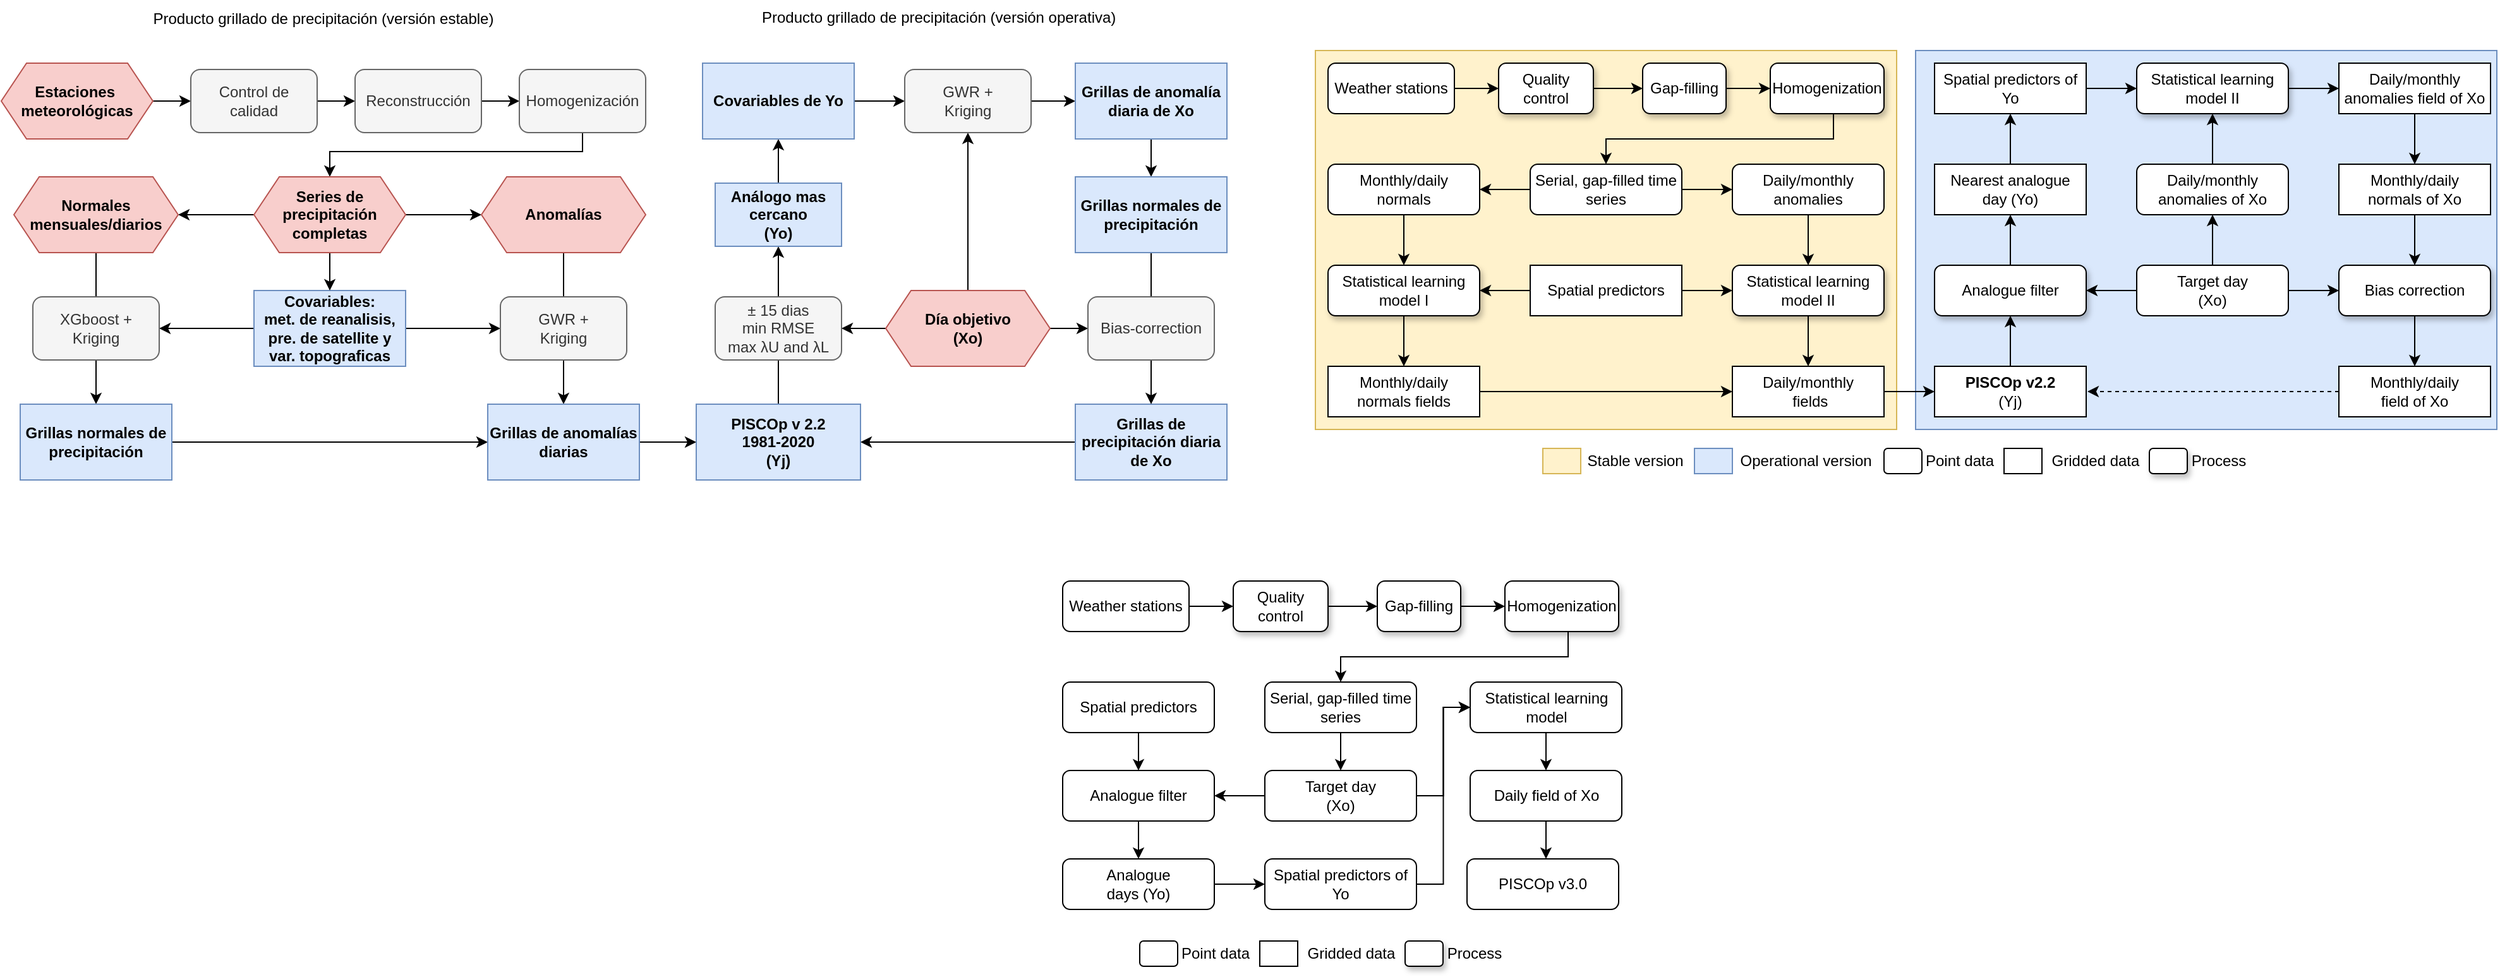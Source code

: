 <mxfile version="21.6.9" type="github">
  <diagram id="sS3vLbdQYCUNgHS4aMn6" name="Page-1">
    <mxGraphModel dx="1339" dy="639" grid="1" gridSize="10" guides="1" tooltips="1" connect="1" arrows="1" fold="1" page="1" pageScale="1" pageWidth="827" pageHeight="1169" math="1" shadow="0">
      <root>
        <mxCell id="0" />
        <mxCell id="1" parent="0" />
        <mxCell id="i-kIbiZcnTvoaVWzt7tH-67" style="edgeStyle=orthogonalEdgeStyle;rounded=0;orthogonalLoop=1;jettySize=auto;html=1;entryX=0.5;entryY=1;entryDx=0;entryDy=0;" parent="1" source="i-kIbiZcnTvoaVWzt7tH-3" target="i-kIbiZcnTvoaVWzt7tH-66" edge="1">
          <mxGeometry relative="1" as="geometry" />
        </mxCell>
        <mxCell id="i-kIbiZcnTvoaVWzt7tH-3" value="PISCOp v 2.2 &lt;br&gt;1981-2020&lt;br&gt;(Yj)" style="rounded=0;whiteSpace=wrap;html=1;fontStyle=1;fillColor=#dae8fc;strokeColor=#6c8ebf;" parent="1" vertex="1">
          <mxGeometry x="600" y="370" width="130" height="60" as="geometry" />
        </mxCell>
        <mxCell id="i-kIbiZcnTvoaVWzt7tH-29" style="edgeStyle=orthogonalEdgeStyle;rounded=0;orthogonalLoop=1;jettySize=auto;html=1;entryX=0;entryY=0.5;entryDx=0;entryDy=0;" parent="1" target="i-kIbiZcnTvoaVWzt7tH-24" edge="1">
          <mxGeometry relative="1" as="geometry">
            <mxPoint x="169.989" y="130.034" as="sourcePoint" />
          </mxGeometry>
        </mxCell>
        <mxCell id="i-kIbiZcnTvoaVWzt7tH-30" style="edgeStyle=orthogonalEdgeStyle;rounded=0;orthogonalLoop=1;jettySize=auto;html=1;" parent="1" source="i-kIbiZcnTvoaVWzt7tH-24" edge="1">
          <mxGeometry relative="1" as="geometry">
            <mxPoint x="330" y="130" as="targetPoint" />
          </mxGeometry>
        </mxCell>
        <mxCell id="i-kIbiZcnTvoaVWzt7tH-24" value="Control de &lt;br&gt;calidad" style="rounded=1;whiteSpace=wrap;html=1;fillColor=#f5f5f5;strokeColor=#666666;fontColor=#333333;" parent="1" vertex="1">
          <mxGeometry x="200" y="105" width="100" height="50" as="geometry" />
        </mxCell>
        <mxCell id="i-kIbiZcnTvoaVWzt7tH-31" style="edgeStyle=orthogonalEdgeStyle;rounded=0;orthogonalLoop=1;jettySize=auto;html=1;" parent="1" source="i-kIbiZcnTvoaVWzt7tH-25" edge="1">
          <mxGeometry relative="1" as="geometry">
            <mxPoint x="460" y="130" as="targetPoint" />
          </mxGeometry>
        </mxCell>
        <mxCell id="i-kIbiZcnTvoaVWzt7tH-25" value="Reconstrucción" style="rounded=1;whiteSpace=wrap;html=1;fillColor=#f5f5f5;strokeColor=#666666;fontColor=#333333;" parent="1" vertex="1">
          <mxGeometry x="330" y="105" width="100" height="50" as="geometry" />
        </mxCell>
        <mxCell id="i-kIbiZcnTvoaVWzt7tH-32" style="edgeStyle=orthogonalEdgeStyle;rounded=0;orthogonalLoop=1;jettySize=auto;html=1;" parent="1" source="i-kIbiZcnTvoaVWzt7tH-26" edge="1">
          <mxGeometry relative="1" as="geometry">
            <mxPoint x="310" y="190" as="targetPoint" />
            <Array as="points">
              <mxPoint x="510" y="170" />
              <mxPoint x="310" y="170" />
            </Array>
          </mxGeometry>
        </mxCell>
        <mxCell id="i-kIbiZcnTvoaVWzt7tH-26" value="Homogenización" style="rounded=1;whiteSpace=wrap;html=1;fillColor=#f5f5f5;strokeColor=#666666;fontColor=#333333;" parent="1" vertex="1">
          <mxGeometry x="460" y="105" width="100" height="50" as="geometry" />
        </mxCell>
        <mxCell id="i-kIbiZcnTvoaVWzt7tH-34" style="edgeStyle=orthogonalEdgeStyle;rounded=0;orthogonalLoop=1;jettySize=auto;html=1;entryX=0;entryY=0.5;entryDx=0;entryDy=0;" parent="1" edge="1">
          <mxGeometry relative="1" as="geometry">
            <mxPoint x="360" y="220" as="sourcePoint" />
            <mxPoint x="430" y="220" as="targetPoint" />
          </mxGeometry>
        </mxCell>
        <mxCell id="i-kIbiZcnTvoaVWzt7tH-35" style="edgeStyle=orthogonalEdgeStyle;rounded=0;orthogonalLoop=1;jettySize=auto;html=1;" parent="1" edge="1">
          <mxGeometry relative="1" as="geometry">
            <mxPoint x="250" y="220" as="sourcePoint" />
            <mxPoint x="190" y="220" as="targetPoint" />
          </mxGeometry>
        </mxCell>
        <mxCell id="i-kIbiZcnTvoaVWzt7tH-53" style="edgeStyle=orthogonalEdgeStyle;rounded=0;orthogonalLoop=1;jettySize=auto;html=1;entryX=1;entryY=0.5;entryDx=0;entryDy=0;" parent="1" source="i-kIbiZcnTvoaVWzt7tH-37" target="i-kIbiZcnTvoaVWzt7tH-49" edge="1">
          <mxGeometry relative="1" as="geometry" />
        </mxCell>
        <mxCell id="i-kIbiZcnTvoaVWzt7tH-60" style="edgeStyle=orthogonalEdgeStyle;rounded=0;orthogonalLoop=1;jettySize=auto;html=1;entryX=0;entryY=0.5;entryDx=0;entryDy=0;" parent="1" source="i-kIbiZcnTvoaVWzt7tH-37" target="i-kIbiZcnTvoaVWzt7tH-50" edge="1">
          <mxGeometry relative="1" as="geometry" />
        </mxCell>
        <mxCell id="i-kIbiZcnTvoaVWzt7tH-37" value="Covariables:&lt;br&gt;met. de reanalisis, pre. de satellite y var. topograficas" style="rounded=1;whiteSpace=wrap;html=1;arcSize=0;fontStyle=1;fillColor=#dae8fc;strokeColor=#6c8ebf;" parent="1" vertex="1">
          <mxGeometry x="250" y="280" width="120" height="60" as="geometry" />
        </mxCell>
        <mxCell id="i-kIbiZcnTvoaVWzt7tH-43" style="edgeStyle=orthogonalEdgeStyle;rounded=0;orthogonalLoop=1;jettySize=auto;html=1;entryX=0.5;entryY=0;entryDx=0;entryDy=0;" parent="1" source="i-kIbiZcnTvoaVWzt7tH-41" target="i-kIbiZcnTvoaVWzt7tH-37" edge="1">
          <mxGeometry relative="1" as="geometry" />
        </mxCell>
        <mxCell id="i-kIbiZcnTvoaVWzt7tH-41" value="&lt;b style=&quot;&quot;&gt;Series de precipitación completas&lt;/b&gt;" style="shape=hexagon;perimeter=hexagonPerimeter2;whiteSpace=wrap;html=1;fixedSize=1;rounded=0;fillColor=#f8cecc;strokeColor=#b85450;" parent="1" vertex="1">
          <mxGeometry x="250" y="190" width="120" height="60" as="geometry" />
        </mxCell>
        <mxCell id="i-kIbiZcnTvoaVWzt7tH-44" value="&lt;b style=&quot;&quot;&gt;Estaciones&amp;nbsp;&lt;br&gt;&lt;/b&gt;&lt;b&gt;meteorológicas&lt;/b&gt;" style="shape=hexagon;perimeter=hexagonPerimeter2;whiteSpace=wrap;html=1;fixedSize=1;rounded=0;fillColor=#f8cecc;strokeColor=#b85450;" parent="1" vertex="1">
          <mxGeometry x="50" y="100" width="120" height="60" as="geometry" />
        </mxCell>
        <mxCell id="i-kIbiZcnTvoaVWzt7tH-56" style="edgeStyle=orthogonalEdgeStyle;rounded=0;orthogonalLoop=1;jettySize=auto;html=1;entryX=0.5;entryY=0;entryDx=0;entryDy=0;" parent="1" source="i-kIbiZcnTvoaVWzt7tH-45" target="i-kIbiZcnTvoaVWzt7tH-51" edge="1">
          <mxGeometry relative="1" as="geometry" />
        </mxCell>
        <mxCell id="i-kIbiZcnTvoaVWzt7tH-45" value="&lt;b&gt;Normales mensuales/diarios&lt;/b&gt;" style="shape=hexagon;perimeter=hexagonPerimeter2;whiteSpace=wrap;html=1;fixedSize=1;rounded=0;fillColor=#f8cecc;strokeColor=#b85450;" parent="1" vertex="1">
          <mxGeometry x="60" y="190" width="130" height="60" as="geometry" />
        </mxCell>
        <mxCell id="i-kIbiZcnTvoaVWzt7tH-58" style="edgeStyle=orthogonalEdgeStyle;rounded=0;orthogonalLoop=1;jettySize=auto;html=1;entryX=0.5;entryY=0;entryDx=0;entryDy=0;" parent="1" source="i-kIbiZcnTvoaVWzt7tH-46" target="i-kIbiZcnTvoaVWzt7tH-57" edge="1">
          <mxGeometry relative="1" as="geometry" />
        </mxCell>
        <mxCell id="i-kIbiZcnTvoaVWzt7tH-46" value="&lt;b&gt;Anomalías&lt;/b&gt;" style="shape=hexagon;perimeter=hexagonPerimeter2;whiteSpace=wrap;html=1;fixedSize=1;rounded=0;fillColor=#f8cecc;strokeColor=#b85450;" parent="1" vertex="1">
          <mxGeometry x="430" y="190" width="130" height="60" as="geometry" />
        </mxCell>
        <mxCell id="i-kIbiZcnTvoaVWzt7tH-49" value="XGboost +&lt;br&gt;Kriging" style="rounded=1;whiteSpace=wrap;html=1;fillColor=#f5f5f5;strokeColor=#666666;fontColor=#333333;" parent="1" vertex="1">
          <mxGeometry x="75" y="285" width="100" height="50" as="geometry" />
        </mxCell>
        <mxCell id="i-kIbiZcnTvoaVWzt7tH-50" value="GWR +&lt;br&gt;Kriging" style="rounded=1;whiteSpace=wrap;html=1;fillColor=#f5f5f5;strokeColor=#666666;fontColor=#333333;" parent="1" vertex="1">
          <mxGeometry x="445" y="285" width="100" height="50" as="geometry" />
        </mxCell>
        <mxCell id="i-kIbiZcnTvoaVWzt7tH-61" style="edgeStyle=orthogonalEdgeStyle;rounded=0;orthogonalLoop=1;jettySize=auto;html=1;entryX=0;entryY=0.5;entryDx=0;entryDy=0;" parent="1" source="i-kIbiZcnTvoaVWzt7tH-51" target="i-kIbiZcnTvoaVWzt7tH-57" edge="1">
          <mxGeometry relative="1" as="geometry" />
        </mxCell>
        <mxCell id="i-kIbiZcnTvoaVWzt7tH-51" value="Grillas normales de precipitación" style="rounded=1;whiteSpace=wrap;html=1;arcSize=0;fontStyle=1;fillColor=#dae8fc;strokeColor=#6c8ebf;" parent="1" vertex="1">
          <mxGeometry x="65" y="370" width="120" height="60" as="geometry" />
        </mxCell>
        <mxCell id="i-kIbiZcnTvoaVWzt7tH-62" style="edgeStyle=orthogonalEdgeStyle;rounded=0;orthogonalLoop=1;jettySize=auto;html=1;entryX=0;entryY=0.5;entryDx=0;entryDy=0;" parent="1" source="i-kIbiZcnTvoaVWzt7tH-57" target="i-kIbiZcnTvoaVWzt7tH-3" edge="1">
          <mxGeometry relative="1" as="geometry" />
        </mxCell>
        <mxCell id="i-kIbiZcnTvoaVWzt7tH-57" value="Grillas de anomalías diarias" style="rounded=1;whiteSpace=wrap;html=1;arcSize=0;fontStyle=1;fillColor=#dae8fc;strokeColor=#6c8ebf;" parent="1" vertex="1">
          <mxGeometry x="435" y="370" width="120" height="60" as="geometry" />
        </mxCell>
        <mxCell id="i-kIbiZcnTvoaVWzt7tH-65" value="± 15 dias&lt;br&gt;min RMSE&lt;br&gt;max&amp;nbsp;λU and λL" style="rounded=1;whiteSpace=wrap;html=1;fillColor=#f5f5f5;strokeColor=#666666;fontColor=#333333;" parent="1" vertex="1">
          <mxGeometry x="615" y="285" width="100" height="50" as="geometry" />
        </mxCell>
        <mxCell id="i-kIbiZcnTvoaVWzt7tH-74" style="edgeStyle=orthogonalEdgeStyle;rounded=0;orthogonalLoop=1;jettySize=auto;html=1;entryX=0.5;entryY=1;entryDx=0;entryDy=0;" parent="1" source="i-kIbiZcnTvoaVWzt7tH-66" target="i-kIbiZcnTvoaVWzt7tH-70" edge="1">
          <mxGeometry relative="1" as="geometry" />
        </mxCell>
        <mxCell id="i-kIbiZcnTvoaVWzt7tH-66" value="Análogo mas cercano&lt;br&gt;(Yo)" style="rounded=1;whiteSpace=wrap;html=1;arcSize=0;fontStyle=1;fillColor=#dae8fc;strokeColor=#6c8ebf;" parent="1" vertex="1">
          <mxGeometry x="615" y="195" width="100" height="50" as="geometry" />
        </mxCell>
        <mxCell id="i-kIbiZcnTvoaVWzt7tH-69" style="edgeStyle=orthogonalEdgeStyle;rounded=0;orthogonalLoop=1;jettySize=auto;html=1;entryX=1;entryY=0.5;entryDx=0;entryDy=0;" parent="1" source="i-kIbiZcnTvoaVWzt7tH-68" target="i-kIbiZcnTvoaVWzt7tH-65" edge="1">
          <mxGeometry relative="1" as="geometry" />
        </mxCell>
        <mxCell id="i-kIbiZcnTvoaVWzt7tH-73" style="edgeStyle=orthogonalEdgeStyle;rounded=0;orthogonalLoop=1;jettySize=auto;html=1;entryX=0.5;entryY=1;entryDx=0;entryDy=0;" parent="1" source="i-kIbiZcnTvoaVWzt7tH-68" target="i-kIbiZcnTvoaVWzt7tH-72" edge="1">
          <mxGeometry relative="1" as="geometry">
            <mxPoint x="815" y="190" as="targetPoint" />
          </mxGeometry>
        </mxCell>
        <mxCell id="i-kIbiZcnTvoaVWzt7tH-87" style="edgeStyle=orthogonalEdgeStyle;rounded=0;orthogonalLoop=1;jettySize=auto;html=1;entryX=0;entryY=0.5;entryDx=0;entryDy=0;" parent="1" source="i-kIbiZcnTvoaVWzt7tH-68" target="i-kIbiZcnTvoaVWzt7tH-86" edge="1">
          <mxGeometry relative="1" as="geometry" />
        </mxCell>
        <mxCell id="i-kIbiZcnTvoaVWzt7tH-68" value="&lt;b&gt;Día&amp;nbsp;objetivo&lt;/b&gt;&lt;br&gt;&lt;b&gt;(Xo)&lt;/b&gt;" style="shape=hexagon;perimeter=hexagonPerimeter2;whiteSpace=wrap;html=1;fixedSize=1;rounded=0;fillColor=#f8cecc;strokeColor=#b85450;" parent="1" vertex="1">
          <mxGeometry x="750" y="280" width="130" height="60" as="geometry" />
        </mxCell>
        <mxCell id="i-kIbiZcnTvoaVWzt7tH-71" style="edgeStyle=orthogonalEdgeStyle;rounded=0;orthogonalLoop=1;jettySize=auto;html=1;entryX=0;entryY=0.5;entryDx=0;entryDy=0;" parent="1" source="i-kIbiZcnTvoaVWzt7tH-70" target="i-kIbiZcnTvoaVWzt7tH-72" edge="1">
          <mxGeometry relative="1" as="geometry">
            <mxPoint x="760" y="130" as="targetPoint" />
          </mxGeometry>
        </mxCell>
        <mxCell id="i-kIbiZcnTvoaVWzt7tH-70" value="Covariables de Yo" style="rounded=1;whiteSpace=wrap;html=1;arcSize=0;fontStyle=1;fillColor=#dae8fc;strokeColor=#6c8ebf;" parent="1" vertex="1">
          <mxGeometry x="605" y="100" width="120" height="60" as="geometry" />
        </mxCell>
        <mxCell id="i-kIbiZcnTvoaVWzt7tH-75" style="edgeStyle=orthogonalEdgeStyle;rounded=0;orthogonalLoop=1;jettySize=auto;html=1;" parent="1" source="i-kIbiZcnTvoaVWzt7tH-72" edge="1">
          <mxGeometry relative="1" as="geometry">
            <mxPoint x="900" y="130" as="targetPoint" />
          </mxGeometry>
        </mxCell>
        <mxCell id="i-kIbiZcnTvoaVWzt7tH-72" value="GWR +&lt;br&gt;Kriging" style="rounded=1;whiteSpace=wrap;html=1;fillColor=#f5f5f5;strokeColor=#666666;fontColor=#333333;" parent="1" vertex="1">
          <mxGeometry x="765" y="105" width="100" height="50" as="geometry" />
        </mxCell>
        <mxCell id="i-kIbiZcnTvoaVWzt7tH-81" style="edgeStyle=orthogonalEdgeStyle;rounded=0;orthogonalLoop=1;jettySize=auto;html=1;" parent="1" source="i-kIbiZcnTvoaVWzt7tH-76" target="i-kIbiZcnTvoaVWzt7tH-79" edge="1">
          <mxGeometry relative="1" as="geometry" />
        </mxCell>
        <mxCell id="i-kIbiZcnTvoaVWzt7tH-76" value="Grillas de anomalía diaria de Xo" style="rounded=1;whiteSpace=wrap;html=1;arcSize=0;fontStyle=1;fillColor=#dae8fc;strokeColor=#6c8ebf;" parent="1" vertex="1">
          <mxGeometry x="900" y="100" width="120" height="60" as="geometry" />
        </mxCell>
        <mxCell id="i-kIbiZcnTvoaVWzt7tH-83" style="edgeStyle=orthogonalEdgeStyle;rounded=0;orthogonalLoop=1;jettySize=auto;html=1;entryX=1;entryY=0.5;entryDx=0;entryDy=0;" parent="1" source="i-kIbiZcnTvoaVWzt7tH-78" target="i-kIbiZcnTvoaVWzt7tH-3" edge="1">
          <mxGeometry relative="1" as="geometry" />
        </mxCell>
        <mxCell id="i-kIbiZcnTvoaVWzt7tH-78" value="Grillas de precipitación diaria de Xo" style="rounded=1;whiteSpace=wrap;html=1;arcSize=0;fontStyle=1;fillColor=#dae8fc;strokeColor=#6c8ebf;" parent="1" vertex="1">
          <mxGeometry x="900" y="370" width="120" height="60" as="geometry" />
        </mxCell>
        <mxCell id="i-kIbiZcnTvoaVWzt7tH-82" style="edgeStyle=orthogonalEdgeStyle;rounded=0;orthogonalLoop=1;jettySize=auto;html=1;entryX=0.5;entryY=0;entryDx=0;entryDy=0;" parent="1" source="i-kIbiZcnTvoaVWzt7tH-79" target="i-kIbiZcnTvoaVWzt7tH-78" edge="1">
          <mxGeometry relative="1" as="geometry" />
        </mxCell>
        <mxCell id="i-kIbiZcnTvoaVWzt7tH-79" value="Grillas normales de precipitación" style="rounded=1;whiteSpace=wrap;html=1;arcSize=0;fontStyle=1;fillColor=#dae8fc;strokeColor=#6c8ebf;" parent="1" vertex="1">
          <mxGeometry x="900" y="190" width="120" height="60" as="geometry" />
        </mxCell>
        <mxCell id="i-kIbiZcnTvoaVWzt7tH-84" value="Producto grillado de precipitación (versión estable)" style="text;html=1;strokeColor=none;fillColor=none;align=center;verticalAlign=middle;whiteSpace=wrap;rounded=0;" parent="1" vertex="1">
          <mxGeometry x="50" y="50" width="510" height="30" as="geometry" />
        </mxCell>
        <mxCell id="i-kIbiZcnTvoaVWzt7tH-85" value="&lt;span style=&quot;color: rgb(0, 0, 0); font-family: Helvetica; font-size: 12px; font-style: normal; font-variant-ligatures: normal; font-variant-caps: normal; font-weight: 400; letter-spacing: normal; orphans: 2; text-align: center; text-indent: 0px; text-transform: none; widows: 2; word-spacing: 0px; -webkit-text-stroke-width: 0px; text-decoration-thickness: initial; text-decoration-style: initial; text-decoration-color: initial; float: none; display: inline !important;&quot;&gt;Producto grillado de precipitación (versión operativa)&lt;/span&gt;" style="text;whiteSpace=wrap;html=1;" parent="1" vertex="1">
          <mxGeometry x="650" y="50" width="290" height="30" as="geometry" />
        </mxCell>
        <mxCell id="i-kIbiZcnTvoaVWzt7tH-86" value="Bias-correction" style="rounded=1;whiteSpace=wrap;html=1;fillColor=#f5f5f5;strokeColor=#666666;fontColor=#333333;" parent="1" vertex="1">
          <mxGeometry x="910" y="285" width="100" height="50" as="geometry" />
        </mxCell>
        <mxCell id="mpdh4M1Air6smqm6-CYA-55" value="" style="rounded=0;whiteSpace=wrap;html=1;fillColor=#dae8fc;strokeColor=#6c8ebf;strokeWidth=1;" parent="1" vertex="1">
          <mxGeometry x="1565" y="90" width="460" height="300" as="geometry" />
        </mxCell>
        <mxCell id="mpdh4M1Air6smqm6-CYA-54" value="" style="rounded=0;whiteSpace=wrap;html=1;fillColor=#fff2cc;strokeColor=#d6b656;strokeWidth=1;" parent="1" vertex="1">
          <mxGeometry x="1090" y="90" width="460" height="300" as="geometry" />
        </mxCell>
        <mxCell id="mpdh4M1Air6smqm6-CYA-3" value="Weather stations" style="rounded=1;whiteSpace=wrap;html=1;strokeWidth=1;" parent="1" vertex="1">
          <mxGeometry x="1100" y="100" width="100" height="40" as="geometry" />
        </mxCell>
        <mxCell id="mpdh4M1Air6smqm6-CYA-4" value="Quality &lt;br&gt;control" style="rounded=1;whiteSpace=wrap;html=1;glass=0;sketch=0;shadow=1;strokeWidth=1;" parent="1" vertex="1">
          <mxGeometry x="1235" y="100" width="75" height="40" as="geometry" />
        </mxCell>
        <mxCell id="mpdh4M1Air6smqm6-CYA-16" style="edgeStyle=orthogonalEdgeStyle;rounded=0;orthogonalLoop=1;jettySize=auto;html=1;strokeWidth=1;" parent="1" source="mpdh4M1Air6smqm6-CYA-3" target="mpdh4M1Air6smqm6-CYA-4" edge="1">
          <mxGeometry relative="1" as="geometry" />
        </mxCell>
        <mxCell id="mpdh4M1Air6smqm6-CYA-5" value="Gap-filling" style="rounded=1;whiteSpace=wrap;html=1;glass=0;sketch=0;shadow=1;strokeWidth=1;" parent="1" vertex="1">
          <mxGeometry x="1349" y="100" width="66" height="40" as="geometry" />
        </mxCell>
        <mxCell id="mpdh4M1Air6smqm6-CYA-17" style="edgeStyle=orthogonalEdgeStyle;rounded=0;orthogonalLoop=1;jettySize=auto;html=1;entryX=0;entryY=0.5;entryDx=0;entryDy=0;strokeWidth=1;" parent="1" source="mpdh4M1Air6smqm6-CYA-4" target="mpdh4M1Air6smqm6-CYA-5" edge="1">
          <mxGeometry relative="1" as="geometry" />
        </mxCell>
        <mxCell id="mpdh4M1Air6smqm6-CYA-6" value="Homogenization" style="rounded=1;whiteSpace=wrap;html=1;glass=0;sketch=0;shadow=1;strokeWidth=1;" parent="1" vertex="1">
          <mxGeometry x="1450" y="100" width="90" height="40" as="geometry" />
        </mxCell>
        <mxCell id="mpdh4M1Air6smqm6-CYA-18" style="edgeStyle=orthogonalEdgeStyle;rounded=0;orthogonalLoop=1;jettySize=auto;html=1;entryX=0;entryY=0.5;entryDx=0;entryDy=0;strokeWidth=1;" parent="1" source="mpdh4M1Air6smqm6-CYA-5" target="mpdh4M1Air6smqm6-CYA-6" edge="1">
          <mxGeometry relative="1" as="geometry" />
        </mxCell>
        <mxCell id="mpdh4M1Air6smqm6-CYA-7" value="Serial, gap-filled time series" style="rounded=1;whiteSpace=wrap;html=1;strokeWidth=1;" parent="1" vertex="1">
          <mxGeometry x="1260" y="180" width="120" height="40" as="geometry" />
        </mxCell>
        <mxCell id="mpdh4M1Air6smqm6-CYA-19" style="edgeStyle=orthogonalEdgeStyle;rounded=0;orthogonalLoop=1;jettySize=auto;html=1;entryX=0.5;entryY=0;entryDx=0;entryDy=0;strokeWidth=1;" parent="1" source="mpdh4M1Air6smqm6-CYA-6" target="mpdh4M1Air6smqm6-CYA-7" edge="1">
          <mxGeometry relative="1" as="geometry">
            <Array as="points">
              <mxPoint x="1500" y="160" />
              <mxPoint x="1320" y="160" />
            </Array>
          </mxGeometry>
        </mxCell>
        <mxCell id="mpdh4M1Air6smqm6-CYA-8" value="Monthly/daily &lt;br&gt;normals" style="rounded=1;whiteSpace=wrap;html=1;strokeWidth=1;" parent="1" vertex="1">
          <mxGeometry x="1100" y="180" width="120" height="40" as="geometry" />
        </mxCell>
        <mxCell id="mpdh4M1Air6smqm6-CYA-20" style="edgeStyle=orthogonalEdgeStyle;rounded=0;orthogonalLoop=1;jettySize=auto;html=1;entryX=1;entryY=0.5;entryDx=0;entryDy=0;strokeWidth=1;" parent="1" source="mpdh4M1Air6smqm6-CYA-7" target="mpdh4M1Air6smqm6-CYA-8" edge="1">
          <mxGeometry relative="1" as="geometry" />
        </mxCell>
        <mxCell id="mpdh4M1Air6smqm6-CYA-60" style="edgeStyle=orthogonalEdgeStyle;rounded=0;orthogonalLoop=1;jettySize=auto;html=1;entryX=0.5;entryY=0;entryDx=0;entryDy=0;strokeWidth=1;targetPerimeterSpacing=1;" parent="1" source="mpdh4M1Air6smqm6-CYA-9" target="mpdh4M1Air6smqm6-CYA-12" edge="1">
          <mxGeometry relative="1" as="geometry" />
        </mxCell>
        <mxCell id="mpdh4M1Air6smqm6-CYA-9" value="Daily/monthly anomalies" style="rounded=1;whiteSpace=wrap;html=1;strokeWidth=1;" parent="1" vertex="1">
          <mxGeometry x="1420" y="180" width="120" height="40" as="geometry" />
        </mxCell>
        <mxCell id="mpdh4M1Air6smqm6-CYA-21" style="edgeStyle=orthogonalEdgeStyle;rounded=0;orthogonalLoop=1;jettySize=auto;html=1;entryX=0;entryY=0.5;entryDx=0;entryDy=0;strokeWidth=1;" parent="1" source="mpdh4M1Air6smqm6-CYA-7" target="mpdh4M1Air6smqm6-CYA-9" edge="1">
          <mxGeometry relative="1" as="geometry" />
        </mxCell>
        <mxCell id="mpdh4M1Air6smqm6-CYA-10" value="Spatial predictors" style="rounded=0;whiteSpace=wrap;html=1;strokeWidth=1;" parent="1" vertex="1">
          <mxGeometry x="1260" y="260" width="120" height="40" as="geometry" />
        </mxCell>
        <mxCell id="mpdh4M1Air6smqm6-CYA-11" value="Statistical learning model I" style="rounded=1;whiteSpace=wrap;html=1;glass=0;sketch=0;shadow=1;strokeWidth=1;" parent="1" vertex="1">
          <mxGeometry x="1100" y="260" width="120" height="40" as="geometry" />
        </mxCell>
        <mxCell id="mpdh4M1Air6smqm6-CYA-22" style="edgeStyle=orthogonalEdgeStyle;rounded=0;orthogonalLoop=1;jettySize=auto;html=1;entryX=0.5;entryY=0;entryDx=0;entryDy=0;strokeWidth=1;" parent="1" source="mpdh4M1Air6smqm6-CYA-8" target="mpdh4M1Air6smqm6-CYA-11" edge="1">
          <mxGeometry relative="1" as="geometry" />
        </mxCell>
        <mxCell id="mpdh4M1Air6smqm6-CYA-23" style="edgeStyle=orthogonalEdgeStyle;rounded=0;orthogonalLoop=1;jettySize=auto;html=1;entryX=1;entryY=0.5;entryDx=0;entryDy=0;strokeWidth=1;" parent="1" source="mpdh4M1Air6smqm6-CYA-10" target="mpdh4M1Air6smqm6-CYA-11" edge="1">
          <mxGeometry relative="1" as="geometry" />
        </mxCell>
        <mxCell id="mpdh4M1Air6smqm6-CYA-12" value="Statistical learning model II" style="rounded=1;whiteSpace=wrap;html=1;glass=0;sketch=0;shadow=1;strokeWidth=1;" parent="1" vertex="1">
          <mxGeometry x="1420" y="260" width="120" height="40" as="geometry" />
        </mxCell>
        <mxCell id="mpdh4M1Air6smqm6-CYA-24" style="edgeStyle=orthogonalEdgeStyle;rounded=0;orthogonalLoop=1;jettySize=auto;html=1;entryX=0;entryY=0.5;entryDx=0;entryDy=0;strokeWidth=1;" parent="1" source="mpdh4M1Air6smqm6-CYA-10" target="mpdh4M1Air6smqm6-CYA-12" edge="1">
          <mxGeometry relative="1" as="geometry" />
        </mxCell>
        <mxCell id="mpdh4M1Air6smqm6-CYA-13" value="Monthly/daily&lt;br&gt;normals&amp;nbsp;fields" style="rounded=0;whiteSpace=wrap;html=1;strokeWidth=1;" parent="1" vertex="1">
          <mxGeometry x="1100" y="340" width="120" height="40" as="geometry" />
        </mxCell>
        <mxCell id="mpdh4M1Air6smqm6-CYA-25" style="edgeStyle=orthogonalEdgeStyle;rounded=0;orthogonalLoop=1;jettySize=auto;html=1;entryX=0.5;entryY=0;entryDx=0;entryDy=0;strokeWidth=1;" parent="1" source="mpdh4M1Air6smqm6-CYA-11" target="mpdh4M1Air6smqm6-CYA-13" edge="1">
          <mxGeometry relative="1" as="geometry" />
        </mxCell>
        <mxCell id="mpdh4M1Air6smqm6-CYA-14" value="Daily/monthly&lt;br&gt;&amp;nbsp;fields" style="rounded=0;whiteSpace=wrap;html=1;strokeWidth=1;" parent="1" vertex="1">
          <mxGeometry x="1420" y="340" width="120" height="40" as="geometry" />
        </mxCell>
        <mxCell id="mpdh4M1Air6smqm6-CYA-26" style="edgeStyle=orthogonalEdgeStyle;rounded=0;orthogonalLoop=1;jettySize=auto;html=1;entryX=0.5;entryY=0;entryDx=0;entryDy=0;strokeWidth=1;" parent="1" source="mpdh4M1Air6smqm6-CYA-12" target="mpdh4M1Air6smqm6-CYA-14" edge="1">
          <mxGeometry relative="1" as="geometry" />
        </mxCell>
        <mxCell id="mpdh4M1Air6smqm6-CYA-15" style="edgeStyle=orthogonalEdgeStyle;rounded=0;orthogonalLoop=1;jettySize=auto;html=1;entryX=0;entryY=0.5;entryDx=0;entryDy=0;strokeWidth=1;" parent="1" source="mpdh4M1Air6smqm6-CYA-13" target="mpdh4M1Air6smqm6-CYA-14" edge="1">
          <mxGeometry relative="1" as="geometry" />
        </mxCell>
        <mxCell id="mpdh4M1Air6smqm6-CYA-28" value="&lt;b&gt;PISCOp v2.2&lt;br&gt;&lt;/b&gt;(Yj)" style="rounded=0;whiteSpace=wrap;html=1;strokeWidth=1;" parent="1" vertex="1">
          <mxGeometry x="1580" y="340" width="120" height="40" as="geometry" />
        </mxCell>
        <mxCell id="mpdh4M1Air6smqm6-CYA-49" style="edgeStyle=orthogonalEdgeStyle;rounded=0;orthogonalLoop=1;jettySize=auto;html=1;entryX=0;entryY=0.5;entryDx=0;entryDy=0;strokeWidth=1;" parent="1" source="mpdh4M1Air6smqm6-CYA-14" target="mpdh4M1Air6smqm6-CYA-28" edge="1">
          <mxGeometry relative="1" as="geometry" />
        </mxCell>
        <mxCell id="mpdh4M1Air6smqm6-CYA-29" value="Analogue filter" style="rounded=1;whiteSpace=wrap;html=1;glass=0;sketch=0;shadow=1;strokeWidth=1;" parent="1" vertex="1">
          <mxGeometry x="1580" y="260" width="120" height="40" as="geometry" />
        </mxCell>
        <mxCell id="mpdh4M1Air6smqm6-CYA-40" style="edgeStyle=orthogonalEdgeStyle;rounded=0;orthogonalLoop=1;jettySize=auto;html=1;entryX=0.5;entryY=1;entryDx=0;entryDy=0;strokeWidth=1;" parent="1" source="mpdh4M1Air6smqm6-CYA-28" target="mpdh4M1Air6smqm6-CYA-29" edge="1">
          <mxGeometry relative="1" as="geometry" />
        </mxCell>
        <mxCell id="mpdh4M1Air6smqm6-CYA-30" value="Nearest analogue &lt;br&gt;day (Yo)" style="rounded=0;whiteSpace=wrap;html=1;strokeWidth=1;" parent="1" vertex="1">
          <mxGeometry x="1580" y="180" width="120" height="40" as="geometry" />
        </mxCell>
        <mxCell id="mpdh4M1Air6smqm6-CYA-41" style="edgeStyle=orthogonalEdgeStyle;rounded=0;orthogonalLoop=1;jettySize=auto;html=1;strokeWidth=1;" parent="1" source="mpdh4M1Air6smqm6-CYA-29" target="mpdh4M1Air6smqm6-CYA-30" edge="1">
          <mxGeometry relative="1" as="geometry" />
        </mxCell>
        <mxCell id="mpdh4M1Air6smqm6-CYA-31" value="Spatial predictors of Yo" style="rounded=0;whiteSpace=wrap;html=1;strokeWidth=1;" parent="1" vertex="1">
          <mxGeometry x="1580" y="100" width="120" height="40" as="geometry" />
        </mxCell>
        <mxCell id="mpdh4M1Air6smqm6-CYA-42" style="edgeStyle=orthogonalEdgeStyle;rounded=0;orthogonalLoop=1;jettySize=auto;html=1;strokeWidth=1;" parent="1" source="mpdh4M1Air6smqm6-CYA-30" target="mpdh4M1Air6smqm6-CYA-31" edge="1">
          <mxGeometry relative="1" as="geometry" />
        </mxCell>
        <mxCell id="mpdh4M1Air6smqm6-CYA-68" style="edgeStyle=orthogonalEdgeStyle;rounded=0;orthogonalLoop=1;jettySize=auto;html=1;entryX=0;entryY=0.5;entryDx=0;entryDy=0;strokeWidth=1;targetPerimeterSpacing=1;" parent="1" source="mpdh4M1Air6smqm6-CYA-32" target="mpdh4M1Air6smqm6-CYA-67" edge="1">
          <mxGeometry relative="1" as="geometry" />
        </mxCell>
        <mxCell id="mpdh4M1Air6smqm6-CYA-32" value="Statistical learning model II" style="rounded=1;whiteSpace=wrap;html=1;glass=0;sketch=0;shadow=1;strokeWidth=1;" parent="1" vertex="1">
          <mxGeometry x="1740" y="100" width="120" height="40" as="geometry" />
        </mxCell>
        <mxCell id="mpdh4M1Air6smqm6-CYA-43" style="edgeStyle=orthogonalEdgeStyle;rounded=0;orthogonalLoop=1;jettySize=auto;html=1;entryX=0;entryY=0.5;entryDx=0;entryDy=0;strokeWidth=1;" parent="1" source="mpdh4M1Air6smqm6-CYA-31" target="mpdh4M1Air6smqm6-CYA-32" edge="1">
          <mxGeometry relative="1" as="geometry" />
        </mxCell>
        <mxCell id="mpdh4M1Air6smqm6-CYA-65" style="edgeStyle=orthogonalEdgeStyle;rounded=0;orthogonalLoop=1;jettySize=auto;html=1;entryX=0.5;entryY=1;entryDx=0;entryDy=0;strokeWidth=1;targetPerimeterSpacing=1;" parent="1" source="mpdh4M1Air6smqm6-CYA-35" target="mpdh4M1Air6smqm6-CYA-32" edge="1">
          <mxGeometry relative="1" as="geometry" />
        </mxCell>
        <mxCell id="mpdh4M1Air6smqm6-CYA-35" value="Daily/monthly anomalies of Xo" style="rounded=1;whiteSpace=wrap;html=1;strokeWidth=1;" parent="1" vertex="1">
          <mxGeometry x="1740" y="180" width="120" height="40" as="geometry" />
        </mxCell>
        <mxCell id="mpdh4M1Air6smqm6-CYA-62" style="edgeStyle=orthogonalEdgeStyle;rounded=0;orthogonalLoop=1;jettySize=auto;html=1;entryX=0.5;entryY=0;entryDx=0;entryDy=0;strokeWidth=1;targetPerimeterSpacing=1;" parent="1" source="mpdh4M1Air6smqm6-CYA-36" target="mpdh4M1Air6smqm6-CYA-37" edge="1">
          <mxGeometry relative="1" as="geometry" />
        </mxCell>
        <mxCell id="mpdh4M1Air6smqm6-CYA-36" value="Monthly/daily&lt;br&gt;normals of Xo" style="rounded=0;whiteSpace=wrap;html=1;strokeWidth=1;" parent="1" vertex="1">
          <mxGeometry x="1900" y="180" width="120" height="40" as="geometry" />
        </mxCell>
        <mxCell id="mpdh4M1Air6smqm6-CYA-37" value="Bias correction" style="rounded=1;whiteSpace=wrap;html=1;glass=0;sketch=0;shadow=1;strokeWidth=1;" parent="1" vertex="1">
          <mxGeometry x="1900" y="260" width="120" height="40" as="geometry" />
        </mxCell>
        <mxCell id="mpdh4M1Air6smqm6-CYA-50" style="edgeStyle=orthogonalEdgeStyle;rounded=0;orthogonalLoop=1;jettySize=auto;html=1;dashed=1;strokeWidth=1;targetPerimeterSpacing=1;" parent="1" source="mpdh4M1Air6smqm6-CYA-38" target="mpdh4M1Air6smqm6-CYA-28" edge="1">
          <mxGeometry relative="1" as="geometry" />
        </mxCell>
        <mxCell id="mpdh4M1Air6smqm6-CYA-38" value="Monthly/daily&lt;br&gt;field of Xo" style="rounded=0;whiteSpace=wrap;html=1;strokeWidth=1;" parent="1" vertex="1">
          <mxGeometry x="1900" y="340" width="120" height="40" as="geometry" />
        </mxCell>
        <mxCell id="mpdh4M1Air6smqm6-CYA-48" style="edgeStyle=orthogonalEdgeStyle;rounded=0;orthogonalLoop=1;jettySize=auto;html=1;entryX=0.5;entryY=0;entryDx=0;entryDy=0;strokeWidth=1;" parent="1" source="mpdh4M1Air6smqm6-CYA-37" target="mpdh4M1Air6smqm6-CYA-38" edge="1">
          <mxGeometry relative="1" as="geometry" />
        </mxCell>
        <mxCell id="mpdh4M1Air6smqm6-CYA-46" style="edgeStyle=orthogonalEdgeStyle;rounded=0;orthogonalLoop=1;jettySize=auto;html=1;entryX=1;entryY=0.5;entryDx=0;entryDy=0;strokeWidth=1;" parent="1" source="mpdh4M1Air6smqm6-CYA-39" target="mpdh4M1Air6smqm6-CYA-29" edge="1">
          <mxGeometry relative="1" as="geometry" />
        </mxCell>
        <mxCell id="mpdh4M1Air6smqm6-CYA-47" style="edgeStyle=orthogonalEdgeStyle;rounded=0;orthogonalLoop=1;jettySize=auto;html=1;entryX=0;entryY=0.5;entryDx=0;entryDy=0;strokeWidth=1;" parent="1" source="mpdh4M1Air6smqm6-CYA-39" target="mpdh4M1Air6smqm6-CYA-37" edge="1">
          <mxGeometry relative="1" as="geometry" />
        </mxCell>
        <mxCell id="mpdh4M1Air6smqm6-CYA-66" style="edgeStyle=orthogonalEdgeStyle;rounded=0;orthogonalLoop=1;jettySize=auto;html=1;entryX=0.5;entryY=1;entryDx=0;entryDy=0;strokeWidth=1;targetPerimeterSpacing=1;" parent="1" source="mpdh4M1Air6smqm6-CYA-39" target="mpdh4M1Air6smqm6-CYA-35" edge="1">
          <mxGeometry relative="1" as="geometry" />
        </mxCell>
        <mxCell id="mpdh4M1Air6smqm6-CYA-39" value="Target day&lt;br&gt;(Xo)" style="rounded=1;whiteSpace=wrap;html=1;strokeWidth=1;" parent="1" vertex="1">
          <mxGeometry x="1740" y="260" width="120" height="40" as="geometry" />
        </mxCell>
        <mxCell id="mpdh4M1Air6smqm6-CYA-69" style="edgeStyle=orthogonalEdgeStyle;rounded=0;orthogonalLoop=1;jettySize=auto;html=1;entryX=0.5;entryY=0;entryDx=0;entryDy=0;strokeWidth=1;targetPerimeterSpacing=1;" parent="1" source="mpdh4M1Air6smqm6-CYA-67" target="mpdh4M1Air6smqm6-CYA-36" edge="1">
          <mxGeometry relative="1" as="geometry" />
        </mxCell>
        <mxCell id="mpdh4M1Air6smqm6-CYA-67" value="Daily/monthly anomalies field of Xo" style="rounded=0;whiteSpace=wrap;html=1;strokeWidth=1;" parent="1" vertex="1">
          <mxGeometry x="1900" y="100" width="120" height="40" as="geometry" />
        </mxCell>
        <mxCell id="mpdh4M1Air6smqm6-CYA-70" value="" style="rounded=0;whiteSpace=wrap;html=1;shadow=0;glass=0;sketch=0;fillColor=default;" parent="1" vertex="1">
          <mxGeometry x="1635" y="405" width="30" height="20" as="geometry" />
        </mxCell>
        <mxCell id="mpdh4M1Air6smqm6-CYA-72" value="" style="rounded=1;whiteSpace=wrap;html=1;shadow=1;glass=0;sketch=0;fillColor=default;" parent="1" vertex="1">
          <mxGeometry x="1750" y="405" width="30" height="20" as="geometry" />
        </mxCell>
        <mxCell id="mpdh4M1Air6smqm6-CYA-73" value="" style="rounded=1;whiteSpace=wrap;html=1;shadow=0;glass=0;sketch=0;fillColor=default;" parent="1" vertex="1">
          <mxGeometry x="1540" y="405" width="30" height="20" as="geometry" />
        </mxCell>
        <mxCell id="mpdh4M1Air6smqm6-CYA-74" value="" style="rounded=0;whiteSpace=wrap;html=1;shadow=0;glass=0;sketch=0;fillColor=#fff2cc;strokeColor=#d6b656;" parent="1" vertex="1">
          <mxGeometry x="1270" y="405" width="30" height="20" as="geometry" />
        </mxCell>
        <mxCell id="mpdh4M1Air6smqm6-CYA-75" value="" style="rounded=0;whiteSpace=wrap;html=1;shadow=0;glass=0;sketch=0;fillColor=#dae8fc;strokeColor=#6c8ebf;" parent="1" vertex="1">
          <mxGeometry x="1390" y="405" width="30" height="20" as="geometry" />
        </mxCell>
        <mxCell id="mpdh4M1Air6smqm6-CYA-78" value="Stable version&amp;nbsp;" style="text;html=1;strokeColor=none;fillColor=none;align=center;verticalAlign=middle;whiteSpace=wrap;rounded=0;shadow=0;glass=0;sketch=0;strokeWidth=1;" parent="1" vertex="1">
          <mxGeometry x="1300" y="400" width="90" height="30" as="geometry" />
        </mxCell>
        <mxCell id="mpdh4M1Air6smqm6-CYA-82" value="Operational version&amp;nbsp;" style="text;html=1;strokeColor=none;fillColor=none;align=center;verticalAlign=middle;whiteSpace=wrap;rounded=0;shadow=0;glass=0;sketch=0;strokeWidth=1;" parent="1" vertex="1">
          <mxGeometry x="1420" y="400" width="120" height="30" as="geometry" />
        </mxCell>
        <mxCell id="mpdh4M1Air6smqm6-CYA-83" value="Point data" style="text;html=1;strokeColor=none;fillColor=none;align=center;verticalAlign=middle;whiteSpace=wrap;rounded=0;shadow=0;glass=0;sketch=0;strokeWidth=1;" parent="1" vertex="1">
          <mxGeometry x="1570" y="400" width="60" height="30" as="geometry" />
        </mxCell>
        <mxCell id="mpdh4M1Air6smqm6-CYA-87" value="Gridded data" style="text;html=1;strokeColor=none;fillColor=none;align=center;verticalAlign=middle;whiteSpace=wrap;rounded=0;shadow=0;glass=0;sketch=0;strokeWidth=1;" parent="1" vertex="1">
          <mxGeometry x="1670" y="400" width="75" height="30" as="geometry" />
        </mxCell>
        <mxCell id="mpdh4M1Air6smqm6-CYA-89" value="Process" style="text;html=1;strokeColor=none;fillColor=none;align=center;verticalAlign=middle;whiteSpace=wrap;rounded=0;shadow=0;glass=0;sketch=0;strokeWidth=1;" parent="1" vertex="1">
          <mxGeometry x="1780" y="400" width="50" height="30" as="geometry" />
        </mxCell>
        <mxCell id="TFGgPSR2WCbk0yslNZBC-52" value="Weather stations" style="rounded=1;whiteSpace=wrap;html=1;strokeWidth=1;" vertex="1" parent="1">
          <mxGeometry x="890" y="510" width="100" height="40" as="geometry" />
        </mxCell>
        <mxCell id="TFGgPSR2WCbk0yslNZBC-53" value="Quality &lt;br&gt;control" style="rounded=1;whiteSpace=wrap;html=1;glass=0;sketch=0;shadow=1;strokeWidth=1;" vertex="1" parent="1">
          <mxGeometry x="1025" y="510" width="75" height="40" as="geometry" />
        </mxCell>
        <mxCell id="TFGgPSR2WCbk0yslNZBC-54" style="edgeStyle=orthogonalEdgeStyle;rounded=0;orthogonalLoop=1;jettySize=auto;html=1;strokeWidth=1;" edge="1" parent="1" source="TFGgPSR2WCbk0yslNZBC-52" target="TFGgPSR2WCbk0yslNZBC-53">
          <mxGeometry relative="1" as="geometry" />
        </mxCell>
        <mxCell id="TFGgPSR2WCbk0yslNZBC-55" value="Gap-filling" style="rounded=1;whiteSpace=wrap;html=1;glass=0;sketch=0;shadow=1;strokeWidth=1;" vertex="1" parent="1">
          <mxGeometry x="1139" y="510" width="66" height="40" as="geometry" />
        </mxCell>
        <mxCell id="TFGgPSR2WCbk0yslNZBC-56" style="edgeStyle=orthogonalEdgeStyle;rounded=0;orthogonalLoop=1;jettySize=auto;html=1;entryX=0;entryY=0.5;entryDx=0;entryDy=0;strokeWidth=1;" edge="1" parent="1" source="TFGgPSR2WCbk0yslNZBC-53" target="TFGgPSR2WCbk0yslNZBC-55">
          <mxGeometry relative="1" as="geometry" />
        </mxCell>
        <mxCell id="TFGgPSR2WCbk0yslNZBC-57" value="Homogenization" style="rounded=1;whiteSpace=wrap;html=1;glass=0;sketch=0;shadow=1;strokeWidth=1;" vertex="1" parent="1">
          <mxGeometry x="1240" y="510" width="90" height="40" as="geometry" />
        </mxCell>
        <mxCell id="TFGgPSR2WCbk0yslNZBC-58" style="edgeStyle=orthogonalEdgeStyle;rounded=0;orthogonalLoop=1;jettySize=auto;html=1;entryX=0;entryY=0.5;entryDx=0;entryDy=0;strokeWidth=1;" edge="1" parent="1" source="TFGgPSR2WCbk0yslNZBC-55" target="TFGgPSR2WCbk0yslNZBC-57">
          <mxGeometry relative="1" as="geometry" />
        </mxCell>
        <mxCell id="TFGgPSR2WCbk0yslNZBC-86" style="edgeStyle=orthogonalEdgeStyle;rounded=0;orthogonalLoop=1;jettySize=auto;html=1;entryX=0.5;entryY=0;entryDx=0;entryDy=0;" edge="1" parent="1" source="TFGgPSR2WCbk0yslNZBC-59" target="TFGgPSR2WCbk0yslNZBC-80">
          <mxGeometry relative="1" as="geometry" />
        </mxCell>
        <mxCell id="TFGgPSR2WCbk0yslNZBC-59" value="Serial, gap-filled time series" style="rounded=1;whiteSpace=wrap;html=1;strokeWidth=1;" vertex="1" parent="1">
          <mxGeometry x="1050" y="590" width="120" height="40" as="geometry" />
        </mxCell>
        <mxCell id="TFGgPSR2WCbk0yslNZBC-60" style="edgeStyle=orthogonalEdgeStyle;rounded=0;orthogonalLoop=1;jettySize=auto;html=1;entryX=0.5;entryY=0;entryDx=0;entryDy=0;strokeWidth=1;" edge="1" parent="1" source="TFGgPSR2WCbk0yslNZBC-57" target="TFGgPSR2WCbk0yslNZBC-59">
          <mxGeometry relative="1" as="geometry">
            <Array as="points">
              <mxPoint x="1290" y="570" />
              <mxPoint x="1110" y="570" />
            </Array>
          </mxGeometry>
        </mxCell>
        <mxCell id="TFGgPSR2WCbk0yslNZBC-85" style="edgeStyle=orthogonalEdgeStyle;rounded=0;orthogonalLoop=1;jettySize=auto;html=1;" edge="1" parent="1" source="TFGgPSR2WCbk0yslNZBC-61" target="TFGgPSR2WCbk0yslNZBC-77">
          <mxGeometry relative="1" as="geometry" />
        </mxCell>
        <mxCell id="TFGgPSR2WCbk0yslNZBC-61" value="Spatial predictors" style="rounded=1;whiteSpace=wrap;html=1;strokeWidth=1;" vertex="1" parent="1">
          <mxGeometry x="890" y="590" width="120" height="40" as="geometry" />
        </mxCell>
        <mxCell id="TFGgPSR2WCbk0yslNZBC-97" style="edgeStyle=orthogonalEdgeStyle;rounded=0;orthogonalLoop=1;jettySize=auto;html=1;entryX=0.5;entryY=0;entryDx=0;entryDy=0;" edge="1" parent="1" source="TFGgPSR2WCbk0yslNZBC-64">
          <mxGeometry relative="1" as="geometry">
            <mxPoint x="1272.5" y="660" as="targetPoint" />
          </mxGeometry>
        </mxCell>
        <mxCell id="TFGgPSR2WCbk0yslNZBC-64" value="Statistical learning model" style="rounded=1;whiteSpace=wrap;html=1;strokeWidth=1;" vertex="1" parent="1">
          <mxGeometry x="1212.5" y="590" width="120" height="40" as="geometry" />
        </mxCell>
        <mxCell id="TFGgPSR2WCbk0yslNZBC-87" style="edgeStyle=orthogonalEdgeStyle;rounded=0;orthogonalLoop=1;jettySize=auto;html=1;" edge="1" parent="1" source="TFGgPSR2WCbk0yslNZBC-77">
          <mxGeometry relative="1" as="geometry">
            <mxPoint x="950" y="730" as="targetPoint" />
          </mxGeometry>
        </mxCell>
        <mxCell id="TFGgPSR2WCbk0yslNZBC-77" value="Analogue filter" style="rounded=1;whiteSpace=wrap;html=1;strokeWidth=1;" vertex="1" parent="1">
          <mxGeometry x="890" y="660" width="120" height="40" as="geometry" />
        </mxCell>
        <mxCell id="TFGgPSR2WCbk0yslNZBC-84" style="edgeStyle=orthogonalEdgeStyle;rounded=0;orthogonalLoop=1;jettySize=auto;html=1;entryX=1;entryY=0.5;entryDx=0;entryDy=0;" edge="1" parent="1" source="TFGgPSR2WCbk0yslNZBC-80" target="TFGgPSR2WCbk0yslNZBC-77">
          <mxGeometry relative="1" as="geometry" />
        </mxCell>
        <mxCell id="TFGgPSR2WCbk0yslNZBC-95" style="edgeStyle=orthogonalEdgeStyle;rounded=0;orthogonalLoop=1;jettySize=auto;html=1;entryX=0;entryY=0.5;entryDx=0;entryDy=0;" edge="1" parent="1" source="TFGgPSR2WCbk0yslNZBC-80" target="TFGgPSR2WCbk0yslNZBC-64">
          <mxGeometry relative="1" as="geometry" />
        </mxCell>
        <mxCell id="TFGgPSR2WCbk0yslNZBC-80" value="Target day&lt;br style=&quot;border-color: var(--border-color);&quot;&gt;(Xo)" style="rounded=1;whiteSpace=wrap;html=1;strokeWidth=1;" vertex="1" parent="1">
          <mxGeometry x="1050" y="660" width="120" height="40" as="geometry" />
        </mxCell>
        <mxCell id="TFGgPSR2WCbk0yslNZBC-91" style="edgeStyle=orthogonalEdgeStyle;rounded=0;orthogonalLoop=1;jettySize=auto;html=1;entryX=0;entryY=0.5;entryDx=0;entryDy=0;" edge="1" parent="1" source="TFGgPSR2WCbk0yslNZBC-88" target="TFGgPSR2WCbk0yslNZBC-90">
          <mxGeometry relative="1" as="geometry" />
        </mxCell>
        <mxCell id="TFGgPSR2WCbk0yslNZBC-88" value="Analogue&lt;br style=&quot;border-color: var(--border-color);&quot;&gt;days (Yo)" style="rounded=1;whiteSpace=wrap;html=1;strokeWidth=1;" vertex="1" parent="1">
          <mxGeometry x="890" y="730" width="120" height="40" as="geometry" />
        </mxCell>
        <mxCell id="TFGgPSR2WCbk0yslNZBC-94" style="edgeStyle=orthogonalEdgeStyle;rounded=0;orthogonalLoop=1;jettySize=auto;html=1;entryX=0;entryY=0.5;entryDx=0;entryDy=0;" edge="1" parent="1" source="TFGgPSR2WCbk0yslNZBC-90" target="TFGgPSR2WCbk0yslNZBC-64">
          <mxGeometry relative="1" as="geometry" />
        </mxCell>
        <mxCell id="TFGgPSR2WCbk0yslNZBC-90" value="Spatial predictors of Yo" style="rounded=1;whiteSpace=wrap;html=1;strokeWidth=1;" vertex="1" parent="1">
          <mxGeometry x="1050" y="730" width="120" height="40" as="geometry" />
        </mxCell>
        <mxCell id="TFGgPSR2WCbk0yslNZBC-101" style="edgeStyle=orthogonalEdgeStyle;rounded=0;orthogonalLoop=1;jettySize=auto;html=1;" edge="1" parent="1" source="TFGgPSR2WCbk0yslNZBC-96">
          <mxGeometry relative="1" as="geometry">
            <mxPoint x="1272.5" y="730" as="targetPoint" />
          </mxGeometry>
        </mxCell>
        <mxCell id="TFGgPSR2WCbk0yslNZBC-96" value="Daily field of Xo" style="rounded=1;whiteSpace=wrap;html=1;strokeWidth=1;" vertex="1" parent="1">
          <mxGeometry x="1212.5" y="660" width="120" height="40" as="geometry" />
        </mxCell>
        <mxCell id="TFGgPSR2WCbk0yslNZBC-102" value="PISCOp v3.0" style="rounded=1;whiteSpace=wrap;html=1;strokeWidth=1;" vertex="1" parent="1">
          <mxGeometry x="1210" y="730" width="120" height="40" as="geometry" />
        </mxCell>
        <mxCell id="TFGgPSR2WCbk0yslNZBC-103" value="" style="rounded=0;whiteSpace=wrap;html=1;shadow=0;glass=0;sketch=0;fillColor=default;" vertex="1" parent="1">
          <mxGeometry x="1046" y="795" width="30" height="20" as="geometry" />
        </mxCell>
        <mxCell id="TFGgPSR2WCbk0yslNZBC-104" value="" style="rounded=1;whiteSpace=wrap;html=1;shadow=1;glass=0;sketch=0;fillColor=default;" vertex="1" parent="1">
          <mxGeometry x="1161" y="795" width="30" height="20" as="geometry" />
        </mxCell>
        <mxCell id="TFGgPSR2WCbk0yslNZBC-105" value="" style="rounded=1;whiteSpace=wrap;html=1;shadow=0;glass=0;sketch=0;fillColor=default;" vertex="1" parent="1">
          <mxGeometry x="951" y="795" width="30" height="20" as="geometry" />
        </mxCell>
        <mxCell id="TFGgPSR2WCbk0yslNZBC-106" value="Point data" style="text;html=1;strokeColor=none;fillColor=none;align=center;verticalAlign=middle;whiteSpace=wrap;rounded=0;shadow=0;glass=0;sketch=0;strokeWidth=1;" vertex="1" parent="1">
          <mxGeometry x="981" y="790" width="60" height="30" as="geometry" />
        </mxCell>
        <mxCell id="TFGgPSR2WCbk0yslNZBC-107" value="Gridded data" style="text;html=1;strokeColor=none;fillColor=none;align=center;verticalAlign=middle;whiteSpace=wrap;rounded=0;shadow=0;glass=0;sketch=0;strokeWidth=1;" vertex="1" parent="1">
          <mxGeometry x="1081" y="790" width="75" height="30" as="geometry" />
        </mxCell>
        <mxCell id="TFGgPSR2WCbk0yslNZBC-108" value="Process" style="text;html=1;strokeColor=none;fillColor=none;align=center;verticalAlign=middle;whiteSpace=wrap;rounded=0;shadow=0;glass=0;sketch=0;strokeWidth=1;" vertex="1" parent="1">
          <mxGeometry x="1191" y="790" width="50" height="30" as="geometry" />
        </mxCell>
      </root>
    </mxGraphModel>
  </diagram>
</mxfile>
